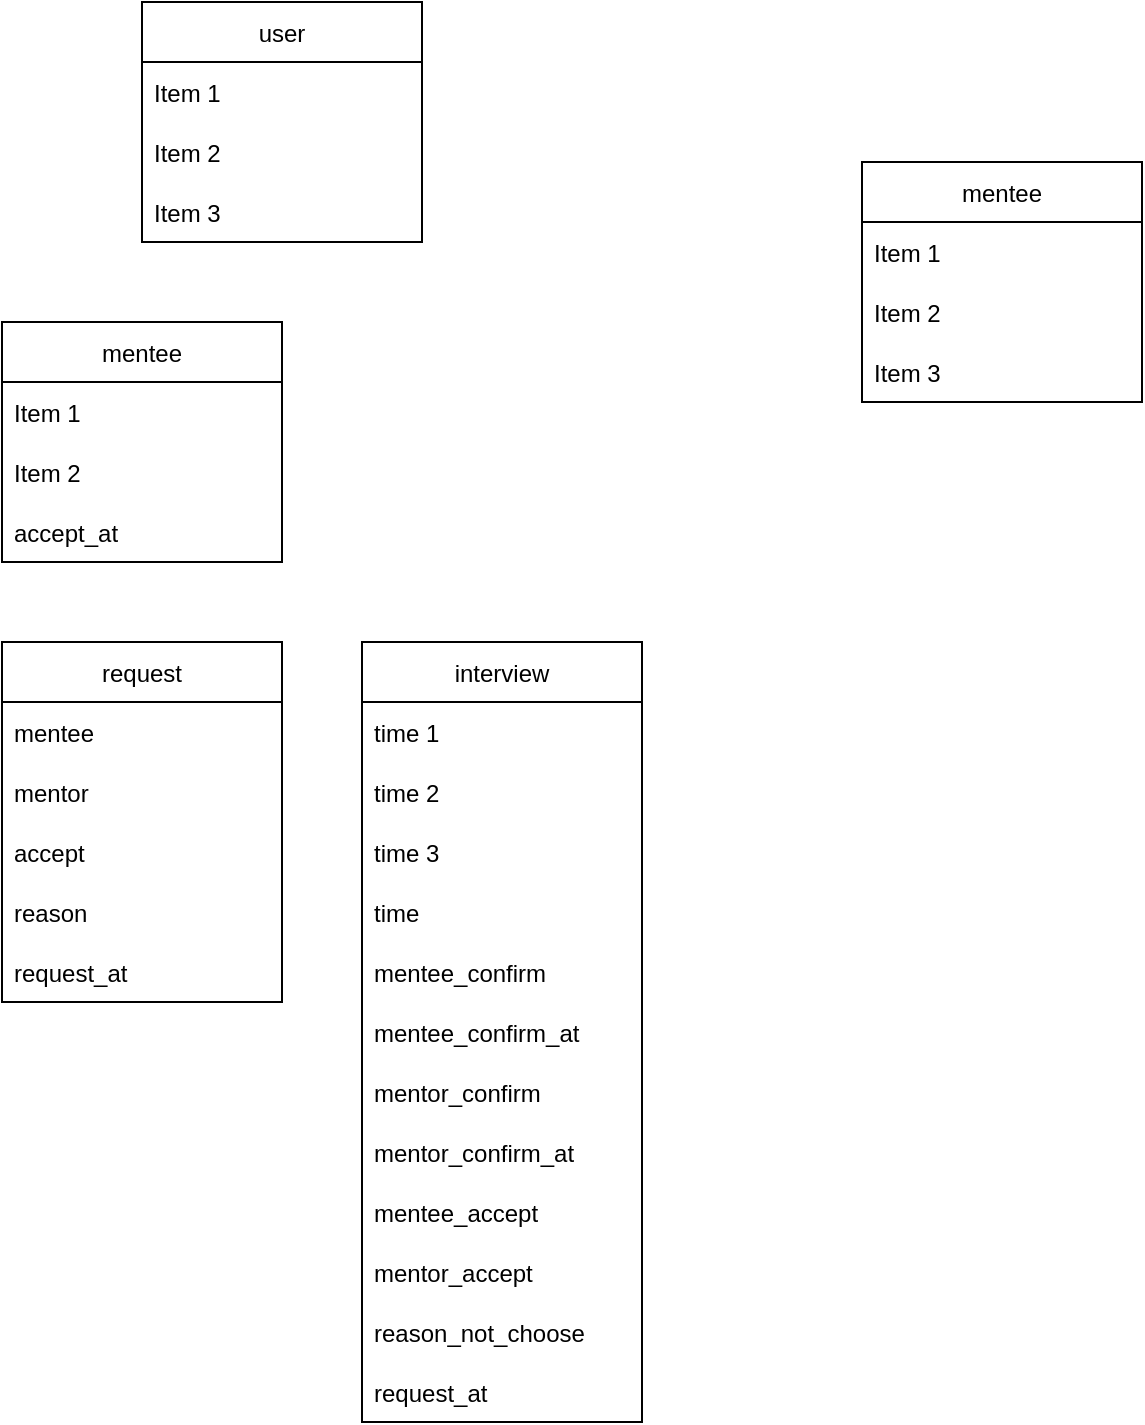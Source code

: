 <mxfile version="16.4.7" type="github">
  <diagram id="C5RBs43oDa-KdzZeNtuy" name="Page-1">
    <mxGraphModel dx="804" dy="522" grid="1" gridSize="10" guides="1" tooltips="1" connect="1" arrows="1" fold="1" page="1" pageScale="1" pageWidth="827" pageHeight="1169" math="0" shadow="0">
      <root>
        <mxCell id="WIyWlLk6GJQsqaUBKTNV-0" />
        <mxCell id="WIyWlLk6GJQsqaUBKTNV-1" parent="WIyWlLk6GJQsqaUBKTNV-0" />
        <mxCell id="ZPlv1UNOyk5_SggRf0N5-1" value="user" style="swimlane;fontStyle=0;childLayout=stackLayout;horizontal=1;startSize=30;horizontalStack=0;resizeParent=1;resizeParentMax=0;resizeLast=0;collapsible=1;marginBottom=0;" vertex="1" parent="WIyWlLk6GJQsqaUBKTNV-1">
          <mxGeometry x="130" y="40" width="140" height="120" as="geometry" />
        </mxCell>
        <mxCell id="ZPlv1UNOyk5_SggRf0N5-2" value="Item 1" style="text;strokeColor=none;fillColor=none;align=left;verticalAlign=middle;spacingLeft=4;spacingRight=4;overflow=hidden;points=[[0,0.5],[1,0.5]];portConstraint=eastwest;rotatable=0;" vertex="1" parent="ZPlv1UNOyk5_SggRf0N5-1">
          <mxGeometry y="30" width="140" height="30" as="geometry" />
        </mxCell>
        <mxCell id="ZPlv1UNOyk5_SggRf0N5-3" value="Item 2" style="text;strokeColor=none;fillColor=none;align=left;verticalAlign=middle;spacingLeft=4;spacingRight=4;overflow=hidden;points=[[0,0.5],[1,0.5]];portConstraint=eastwest;rotatable=0;" vertex="1" parent="ZPlv1UNOyk5_SggRf0N5-1">
          <mxGeometry y="60" width="140" height="30" as="geometry" />
        </mxCell>
        <mxCell id="ZPlv1UNOyk5_SggRf0N5-4" value="Item 3" style="text;strokeColor=none;fillColor=none;align=left;verticalAlign=middle;spacingLeft=4;spacingRight=4;overflow=hidden;points=[[0,0.5],[1,0.5]];portConstraint=eastwest;rotatable=0;" vertex="1" parent="ZPlv1UNOyk5_SggRf0N5-1">
          <mxGeometry y="90" width="140" height="30" as="geometry" />
        </mxCell>
        <mxCell id="ZPlv1UNOyk5_SggRf0N5-5" value="mentee" style="swimlane;fontStyle=0;childLayout=stackLayout;horizontal=1;startSize=30;horizontalStack=0;resizeParent=1;resizeParentMax=0;resizeLast=0;collapsible=1;marginBottom=0;" vertex="1" parent="WIyWlLk6GJQsqaUBKTNV-1">
          <mxGeometry x="490" y="120" width="140" height="120" as="geometry" />
        </mxCell>
        <mxCell id="ZPlv1UNOyk5_SggRf0N5-6" value="Item 1" style="text;strokeColor=none;fillColor=none;align=left;verticalAlign=middle;spacingLeft=4;spacingRight=4;overflow=hidden;points=[[0,0.5],[1,0.5]];portConstraint=eastwest;rotatable=0;" vertex="1" parent="ZPlv1UNOyk5_SggRf0N5-5">
          <mxGeometry y="30" width="140" height="30" as="geometry" />
        </mxCell>
        <mxCell id="ZPlv1UNOyk5_SggRf0N5-7" value="Item 2" style="text;strokeColor=none;fillColor=none;align=left;verticalAlign=middle;spacingLeft=4;spacingRight=4;overflow=hidden;points=[[0,0.5],[1,0.5]];portConstraint=eastwest;rotatable=0;" vertex="1" parent="ZPlv1UNOyk5_SggRf0N5-5">
          <mxGeometry y="60" width="140" height="30" as="geometry" />
        </mxCell>
        <mxCell id="ZPlv1UNOyk5_SggRf0N5-8" value="Item 3" style="text;strokeColor=none;fillColor=none;align=left;verticalAlign=middle;spacingLeft=4;spacingRight=4;overflow=hidden;points=[[0,0.5],[1,0.5]];portConstraint=eastwest;rotatable=0;" vertex="1" parent="ZPlv1UNOyk5_SggRf0N5-5">
          <mxGeometry y="90" width="140" height="30" as="geometry" />
        </mxCell>
        <mxCell id="ZPlv1UNOyk5_SggRf0N5-9" value="mentee" style="swimlane;fontStyle=0;childLayout=stackLayout;horizontal=1;startSize=30;horizontalStack=0;resizeParent=1;resizeParentMax=0;resizeLast=0;collapsible=1;marginBottom=0;" vertex="1" parent="WIyWlLk6GJQsqaUBKTNV-1">
          <mxGeometry x="60" y="200" width="140" height="120" as="geometry" />
        </mxCell>
        <mxCell id="ZPlv1UNOyk5_SggRf0N5-10" value="Item 1" style="text;strokeColor=none;fillColor=none;align=left;verticalAlign=middle;spacingLeft=4;spacingRight=4;overflow=hidden;points=[[0,0.5],[1,0.5]];portConstraint=eastwest;rotatable=0;" vertex="1" parent="ZPlv1UNOyk5_SggRf0N5-9">
          <mxGeometry y="30" width="140" height="30" as="geometry" />
        </mxCell>
        <mxCell id="ZPlv1UNOyk5_SggRf0N5-11" value="Item 2" style="text;strokeColor=none;fillColor=none;align=left;verticalAlign=middle;spacingLeft=4;spacingRight=4;overflow=hidden;points=[[0,0.5],[1,0.5]];portConstraint=eastwest;rotatable=0;" vertex="1" parent="ZPlv1UNOyk5_SggRf0N5-9">
          <mxGeometry y="60" width="140" height="30" as="geometry" />
        </mxCell>
        <mxCell id="ZPlv1UNOyk5_SggRf0N5-12" value="accept_at" style="text;strokeColor=none;fillColor=none;align=left;verticalAlign=middle;spacingLeft=4;spacingRight=4;overflow=hidden;points=[[0,0.5],[1,0.5]];portConstraint=eastwest;rotatable=0;" vertex="1" parent="ZPlv1UNOyk5_SggRf0N5-9">
          <mxGeometry y="90" width="140" height="30" as="geometry" />
        </mxCell>
        <mxCell id="ZPlv1UNOyk5_SggRf0N5-13" value="request" style="swimlane;fontStyle=0;childLayout=stackLayout;horizontal=1;startSize=30;horizontalStack=0;resizeParent=1;resizeParentMax=0;resizeLast=0;collapsible=1;marginBottom=0;" vertex="1" parent="WIyWlLk6GJQsqaUBKTNV-1">
          <mxGeometry x="60" y="360" width="140" height="180" as="geometry" />
        </mxCell>
        <mxCell id="ZPlv1UNOyk5_SggRf0N5-14" value="mentee" style="text;strokeColor=none;fillColor=none;align=left;verticalAlign=middle;spacingLeft=4;spacingRight=4;overflow=hidden;points=[[0,0.5],[1,0.5]];portConstraint=eastwest;rotatable=0;" vertex="1" parent="ZPlv1UNOyk5_SggRf0N5-13">
          <mxGeometry y="30" width="140" height="30" as="geometry" />
        </mxCell>
        <mxCell id="ZPlv1UNOyk5_SggRf0N5-15" value="mentor" style="text;strokeColor=none;fillColor=none;align=left;verticalAlign=middle;spacingLeft=4;spacingRight=4;overflow=hidden;points=[[0,0.5],[1,0.5]];portConstraint=eastwest;rotatable=0;" vertex="1" parent="ZPlv1UNOyk5_SggRf0N5-13">
          <mxGeometry y="60" width="140" height="30" as="geometry" />
        </mxCell>
        <mxCell id="ZPlv1UNOyk5_SggRf0N5-17" value="accept" style="text;strokeColor=none;fillColor=none;align=left;verticalAlign=middle;spacingLeft=4;spacingRight=4;overflow=hidden;points=[[0,0.5],[1,0.5]];portConstraint=eastwest;rotatable=0;" vertex="1" parent="ZPlv1UNOyk5_SggRf0N5-13">
          <mxGeometry y="90" width="140" height="30" as="geometry" />
        </mxCell>
        <mxCell id="ZPlv1UNOyk5_SggRf0N5-18" value="reason" style="text;strokeColor=none;fillColor=none;align=left;verticalAlign=middle;spacingLeft=4;spacingRight=4;overflow=hidden;points=[[0,0.5],[1,0.5]];portConstraint=eastwest;rotatable=0;" vertex="1" parent="ZPlv1UNOyk5_SggRf0N5-13">
          <mxGeometry y="120" width="140" height="30" as="geometry" />
        </mxCell>
        <mxCell id="ZPlv1UNOyk5_SggRf0N5-16" value="request_at" style="text;strokeColor=none;fillColor=none;align=left;verticalAlign=middle;spacingLeft=4;spacingRight=4;overflow=hidden;points=[[0,0.5],[1,0.5]];portConstraint=eastwest;rotatable=0;fontStyle=0" vertex="1" parent="ZPlv1UNOyk5_SggRf0N5-13">
          <mxGeometry y="150" width="140" height="30" as="geometry" />
        </mxCell>
        <mxCell id="ZPlv1UNOyk5_SggRf0N5-19" value="interview" style="swimlane;fontStyle=0;childLayout=stackLayout;horizontal=1;startSize=30;horizontalStack=0;resizeParent=1;resizeParentMax=0;resizeLast=0;collapsible=1;marginBottom=0;" vertex="1" parent="WIyWlLk6GJQsqaUBKTNV-1">
          <mxGeometry x="240" y="360" width="140" height="390" as="geometry" />
        </mxCell>
        <mxCell id="ZPlv1UNOyk5_SggRf0N5-20" value="time 1" style="text;strokeColor=none;fillColor=none;align=left;verticalAlign=middle;spacingLeft=4;spacingRight=4;overflow=hidden;points=[[0,0.5],[1,0.5]];portConstraint=eastwest;rotatable=0;" vertex="1" parent="ZPlv1UNOyk5_SggRf0N5-19">
          <mxGeometry y="30" width="140" height="30" as="geometry" />
        </mxCell>
        <mxCell id="ZPlv1UNOyk5_SggRf0N5-21" value="time 2" style="text;strokeColor=none;fillColor=none;align=left;verticalAlign=middle;spacingLeft=4;spacingRight=4;overflow=hidden;points=[[0,0.5],[1,0.5]];portConstraint=eastwest;rotatable=0;" vertex="1" parent="ZPlv1UNOyk5_SggRf0N5-19">
          <mxGeometry y="60" width="140" height="30" as="geometry" />
        </mxCell>
        <mxCell id="ZPlv1UNOyk5_SggRf0N5-22" value="time 3" style="text;strokeColor=none;fillColor=none;align=left;verticalAlign=middle;spacingLeft=4;spacingRight=4;overflow=hidden;points=[[0,0.5],[1,0.5]];portConstraint=eastwest;rotatable=0;" vertex="1" parent="ZPlv1UNOyk5_SggRf0N5-19">
          <mxGeometry y="90" width="140" height="30" as="geometry" />
        </mxCell>
        <mxCell id="ZPlv1UNOyk5_SggRf0N5-23" value="time" style="text;strokeColor=none;fillColor=none;align=left;verticalAlign=middle;spacingLeft=4;spacingRight=4;overflow=hidden;points=[[0,0.5],[1,0.5]];portConstraint=eastwest;rotatable=0;" vertex="1" parent="ZPlv1UNOyk5_SggRf0N5-19">
          <mxGeometry y="120" width="140" height="30" as="geometry" />
        </mxCell>
        <mxCell id="ZPlv1UNOyk5_SggRf0N5-26" value="mentee_confirm" style="text;strokeColor=none;fillColor=none;align=left;verticalAlign=middle;spacingLeft=4;spacingRight=4;overflow=hidden;points=[[0,0.5],[1,0.5]];portConstraint=eastwest;rotatable=0;fontStyle=0" vertex="1" parent="ZPlv1UNOyk5_SggRf0N5-19">
          <mxGeometry y="150" width="140" height="30" as="geometry" />
        </mxCell>
        <mxCell id="ZPlv1UNOyk5_SggRf0N5-27" value="mentee_confirm_at" style="text;strokeColor=none;fillColor=none;align=left;verticalAlign=middle;spacingLeft=4;spacingRight=4;overflow=hidden;points=[[0,0.5],[1,0.5]];portConstraint=eastwest;rotatable=0;fontStyle=0" vertex="1" parent="ZPlv1UNOyk5_SggRf0N5-19">
          <mxGeometry y="180" width="140" height="30" as="geometry" />
        </mxCell>
        <mxCell id="ZPlv1UNOyk5_SggRf0N5-25" value="mentor_confirm" style="text;strokeColor=none;fillColor=none;align=left;verticalAlign=middle;spacingLeft=4;spacingRight=4;overflow=hidden;points=[[0,0.5],[1,0.5]];portConstraint=eastwest;rotatable=0;fontStyle=0" vertex="1" parent="ZPlv1UNOyk5_SggRf0N5-19">
          <mxGeometry y="210" width="140" height="30" as="geometry" />
        </mxCell>
        <mxCell id="ZPlv1UNOyk5_SggRf0N5-30" value="mentor_confirm_at" style="text;strokeColor=none;fillColor=none;align=left;verticalAlign=middle;spacingLeft=4;spacingRight=4;overflow=hidden;points=[[0,0.5],[1,0.5]];portConstraint=eastwest;rotatable=0;fontStyle=0" vertex="1" parent="ZPlv1UNOyk5_SggRf0N5-19">
          <mxGeometry y="240" width="140" height="30" as="geometry" />
        </mxCell>
        <mxCell id="ZPlv1UNOyk5_SggRf0N5-29" value="mentee_accept" style="text;strokeColor=none;fillColor=none;align=left;verticalAlign=middle;spacingLeft=4;spacingRight=4;overflow=hidden;points=[[0,0.5],[1,0.5]];portConstraint=eastwest;rotatable=0;fontStyle=0" vertex="1" parent="ZPlv1UNOyk5_SggRf0N5-19">
          <mxGeometry y="270" width="140" height="30" as="geometry" />
        </mxCell>
        <mxCell id="ZPlv1UNOyk5_SggRf0N5-28" value="mentor_accept" style="text;strokeColor=none;fillColor=none;align=left;verticalAlign=middle;spacingLeft=4;spacingRight=4;overflow=hidden;points=[[0,0.5],[1,0.5]];portConstraint=eastwest;rotatable=0;fontStyle=0" vertex="1" parent="ZPlv1UNOyk5_SggRf0N5-19">
          <mxGeometry y="300" width="140" height="30" as="geometry" />
        </mxCell>
        <mxCell id="ZPlv1UNOyk5_SggRf0N5-31" value="reason_not_choose" style="text;strokeColor=none;fillColor=none;align=left;verticalAlign=middle;spacingLeft=4;spacingRight=4;overflow=hidden;points=[[0,0.5],[1,0.5]];portConstraint=eastwest;rotatable=0;fontStyle=0" vertex="1" parent="ZPlv1UNOyk5_SggRf0N5-19">
          <mxGeometry y="330" width="140" height="30" as="geometry" />
        </mxCell>
        <mxCell id="ZPlv1UNOyk5_SggRf0N5-24" value="request_at" style="text;strokeColor=none;fillColor=none;align=left;verticalAlign=middle;spacingLeft=4;spacingRight=4;overflow=hidden;points=[[0,0.5],[1,0.5]];portConstraint=eastwest;rotatable=0;fontStyle=0" vertex="1" parent="ZPlv1UNOyk5_SggRf0N5-19">
          <mxGeometry y="360" width="140" height="30" as="geometry" />
        </mxCell>
      </root>
    </mxGraphModel>
  </diagram>
</mxfile>
